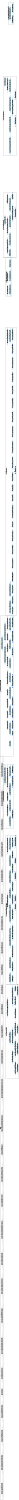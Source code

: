 /* ------------------------------------------------------------ */
/* created with bunch v3 */
/* Objective Function value = 1.7464788732394365*/
/* ------------------------------------------------------------ */

digraph G {
size= "10,10";
rotate = 90;
subgraph cluster_libraries {
label = "libraries";
color = black;
style = bold;

"helper_events2ClassicPCM_Finder_findAllEventGroups"[shape=diamond,color=lightgray,fontcolor=black,style=filled];
"helper_events2ClassicPCM_Finder_findAllAssemblyAllocations"[shape=diamond,color=lightgray,fontcolor=black,style=filled];
"helper_Commons_createAssemblyContext2"[shape=diamond,color=lightgray,fontcolor=black,style=filled];
"helper_events2ClassicPCM_Finder_findResourceContainer"[shape=diamond,color=lightgray,fontcolor=black,style=filled];
"helper_events2ClassicPCM_Finder_findAllocation2"[shape=diamond,color=lightgray,fontcolor=black,style=filled];
"helper_Commons_getProvidingComponent"[shape=diamond,color=lightgray,fontcolor=black,style=filled];
"helper_events2ClassicPCM_Finder_findAllSourceRoles2"[shape=diamond,color=lightgray,fontcolor=black,style=filled];
"mapping_Commons_createAssemblyContext3"[shape=diamond,color=lightgray,fontcolor=black,style=filled];
"helper_Commons_createAllocationContext"[shape=diamond,color=lightgray,fontcolor=black,style=filled];
"helper_Commons_deployAndConnect"[shape=diamond,color=lightgray,fontcolor=black,style=filled];
"helper_Commons_createAssemblyContext"[shape=diamond,color=lightgray,fontcolor=black,style=filled];
"helper_Commons_getUniqueElementNameSuffix"[shape=diamond,color=lightgray,fontcolor=black,style=filled];
"helper_events2ClassicPCM_Finder_findAllSourceRoles"[shape=diamond,color=lightgray,fontcolor=black,style=filled];
"helper_events2ClassicPCM_Finder_findAllAssemblyContextsWithSourceRoles"[shape=diamond,color=lightgray,fontcolor=black,style=filled];
"helper_events2ClassicPCM_Finder_findAssemblyEventConnectors"[shape=diamond,color=lightgray,fontcolor=black,style=filled];
"helper_Commons_createBasicComponent"[shape=diamond,color=lightgray,fontcolor=black,style=filled];
"helper_events2ClassicPCM_Finder_findResourceContainer2"[shape=diamond,color=lightgray,fontcolor=black,style=filled];
"helper_Commons_createOperationProvidedRole"[shape=diamond,color=lightgray,fontcolor=black,style=filled];
"helper_events2ClassicPCM_Finder_findEventChannelSourceConnectors"[shape=diamond,color=lightgray,fontcolor=black,style=filled];
"helper_events2ClassicPCM_Finder_findAllocation"[shape=diamond,color=lightgray,fontcolor=black,style=filled];
"helper_events2ClassicPCM_Finder_findOperationProvidedRole"[shape=diamond,color=lightgray,fontcolor=black,style=filled];
"helper_Commons_getListOfVariableCharacterisationTypes"[shape=diamond,color=lightgray,fontcolor=black,style=filled];
"helper_events2ClassicPCM_Finder_findAllEventChannelAllocations"[shape=diamond,color=lightgray,fontcolor=black,style=filled];
"helper_events2ClassicPCM_Finder_findSystem"[shape=diamond,color=lightgray,fontcolor=black,style=filled];
"helper_Commons_connect"[shape=diamond,color=lightgray,fontcolor=black,style=filled];
"mapping_Commons_createOperationRequiredRole2"[shape=diamond,color=lightgray,fontcolor=black,style=filled];
"helper_Commons_createOperationRequiredRole"[shape=diamond,color=lightgray,fontcolor=black,style=filled];
"helper_events2ClassicPCM_Finder_findMiddlewareContainer"[shape=diamond,color=lightgray,fontcolor=black,style=filled];
"helper_Commons_getOperationRequiredRole"[shape=diamond,color=lightgray,fontcolor=black,style=filled];
}
subgraph cluster0 {
label = "(SS-L2):class_repository_OperationRequiredRole";
color = black;
style = bold;

"class_repository_ProvidedRole"[label="class_repository_ProvidedRole",shape=ellipse,color=lightblue,fontcolor=black,style=filled];
"helper_SourcePort_create"[label="helper_SourcePort_create",shape=ellipse,color=lightblue,fontcolor=black,style=filled];
"helper_SourcePort_createComponent"[label="helper_SourcePort_createComponent",shape=ellipse,color=lightblue,fontcolor=black,style=filled];
"class_repository_SinkRole"[label="class_repository_SinkRole",shape=ellipse,color=lightblue,fontcolor=black,style=filled];
"helper_SinkCommunication_create"[label="helper_SinkCommunication_create",shape=ellipse,color=lightblue,fontcolor=black,style=filled];
"helper_SinkCommunication_createComponent"[label="helper_SinkCommunication_createComponent",shape=ellipse,color=lightblue,fontcolor=black,style=filled];
"class_repository_OperationProvidedRole"[label="class_repository_OperationProvidedRole",shape=ellipse,color=lightblue,fontcolor=black,style=filled];
"class_entity_InterfaceProvidingEntity"[label="class_entity_InterfaceProvidingEntity",shape=ellipse,color=lightblue,fontcolor=black,style=filled];
"mapping_Sink_createSinkOperationProvidedRole"[label="mapping_Sink_createSinkOperationProvidedRole",shape=ellipse,color=lightblue,fontcolor=black,style=filled];
"helper_SinkPort_create"[label="helper_SinkPort_create",shape=ellipse,color=lightblue,fontcolor=black,style=filled];
"helper_SinkPort_createComponent"[label="helper_SinkPort_createComponent",shape=ellipse,color=lightblue,fontcolor=black,style=filled];
"class_repository_BasicComponent"[label="class_repository_BasicComponent",shape=ellipse,color=lightblue,fontcolor=black,style=filled];
"class_system_System"[label="class_system_System",shape=ellipse,color=lightblue,fontcolor=black,style=filled];
"package_system"[label="package_system",shape=ellipse,color=lightblue,fontcolor=black,style=filled];
"helper_events2ClassicPCM_processSourceRoleDirectConnection"[label="helper_events2ClassicPCM_processSourceRoleDirectConnection",shape=ellipse,color=lightblue,fontcolor=black,style=filled];
"helper_SourceCommunication_create"[label="helper_SourceCommunication_create",shape=ellipse,color=lightblue,fontcolor=black,style=filled];
"class_composition_AssemblyContext"[label="class_composition_AssemblyContext",shape=ellipse,color=lightblue,fontcolor=black,style=filled];
"helper_Sink_adoptAndConnect2"[label="helper_Sink_adoptAndConnect2",shape=ellipse,color=lightblue,fontcolor=black,style=filled];
"helper_events2ClassicPCM_processSourceRoleChannelConnection"[label="helper_events2ClassicPCM_processSourceRoleChannelConnection",shape=ellipse,color=lightblue,fontcolor=black,style=filled];
"class_repository_OperationRequiredRole"[label="class_repository_OperationRequiredRole",shape=ellipse,color=lightblue,fontcolor=black,style=filled];
"helper_EventFilter_create"[label="helper_EventFilter_create",shape=ellipse,color=lightblue,fontcolor=black,style=filled];
"class_repository_SourceRole"[label="class_repository_SourceRole",shape=ellipse,color=lightblue,fontcolor=black,style=filled];
"helper_EventFilter_createComponent"[label="helper_EventFilter_createComponent",shape=ellipse,color=lightblue,fontcolor=black,style=filled];
"helper_events2ClassicPCM_processSourceRole"[label="helper_events2ClassicPCM_processSourceRole",shape=ellipse,color=lightblue,fontcolor=black,style=filled];
"class_composition_AssemblyEventConnector"[label="class_composition_AssemblyEventConnector",shape=ellipse,color=lightblue,fontcolor=black,style=filled];
"class_composition_EventChannelSourceConnector"[label="class_composition_EventChannelSourceConnector",shape=ellipse,color=lightblue,fontcolor=black,style=filled];
"helper_EventDistribution_createComponent"[label="helper_EventDistribution_createComponent",shape=ellipse,color=lightblue,fontcolor=black,style=filled];
"helper_EventDistribution_create"[label="helper_EventDistribution_create",shape=ellipse,color=lightblue,fontcolor=black,style=filled];
}
subgraph cluster1 {
label = "(SS-L2):helper_SEFFUtil_createSEFFWithBranchAction";
color = black;
style = bold;

"helper_SEFFUtil_createGuardedBranchTransitionWithOnlyStartToStop"[label="helper_SEFFUtil_createGuardedBranchTransitionWithOnlyStartToStop",shape=ellipse,color=lightblue,fontcolor=black,style=filled];
"class_seff_GuardedBranchTransition"[label="class_seff_GuardedBranchTransition",shape=ellipse,color=lightblue,fontcolor=black,style=filled];
"class_composition_EventChannelSinkConnector"[label="class_composition_EventChannelSinkConnector",shape=ellipse,color=lightblue,fontcolor=black,style=filled];
"helper_events2ClassicPCM_removeEventModelElements"[label="helper_events2ClassicPCM_removeEventModelElements",shape=ellipse,color=lightblue,fontcolor=black,style=filled];
"class_seff_BranchAction"[label="class_seff_BranchAction",shape=ellipse,color=lightblue,fontcolor=black,style=filled];
"helper_SEFFUtil_createEmptyBranchAction"[label="helper_SEFFUtil_createEmptyBranchAction",shape=ellipse,color=lightblue,fontcolor=black,style=filled];
"helper_SEFFUtil_createGuardedBranchTransitionWithExternalCall"[label="helper_SEFFUtil_createGuardedBranchTransitionWithExternalCall",shape=ellipse,color=lightblue,fontcolor=black,style=filled];
"class_seff_ResourceDemandingBehaviour"[label="class_seff_ResourceDemandingBehaviour",shape=ellipse,color=lightblue,fontcolor=black,style=filled];
"helper_SEFFUtil_createStartAction"[label="helper_SEFFUtil_createStartAction",shape=ellipse,color=lightblue,fontcolor=black,style=filled];
"class_seff_StartAction"[label="class_seff_StartAction",shape=ellipse,color=lightblue,fontcolor=black,style=filled];
"class_seff_StopAction"[label="class_seff_StopAction",shape=ellipse,color=lightblue,fontcolor=black,style=filled];
"helper_SEFFUtil_createStopAction"[label="helper_SEFFUtil_createStopAction",shape=ellipse,color=lightblue,fontcolor=black,style=filled];
"helper_SEFFUtil_createForkAction"[label="helper_SEFFUtil_createForkAction",shape=ellipse,color=lightblue,fontcolor=black,style=filled];
"class_seff_ForkAction"[label="class_seff_ForkAction",shape=ellipse,color=lightblue,fontcolor=black,style=filled];
"helper_SEFFUtil_createForkBehaviour"[label="helper_SEFFUtil_createForkBehaviour",shape=ellipse,color=lightblue,fontcolor=black,style=filled];
"class_seff_ForkedBehaviour"[label="class_seff_ForkedBehaviour",shape=ellipse,color=lightblue,fontcolor=black,style=filled];
"class_seff_AbstractBranchTransition"[label="class_seff_AbstractBranchTransition",shape=ellipse,color=lightblue,fontcolor=black,style=filled];
"helper_SEFFUtil_createSEFFWithBranchAction"[label="helper_SEFFUtil_createSEFFWithBranchAction",shape=ellipse,color=lightblue,fontcolor=black,style=filled];
"class_seff_AbstractInternalControlFlowAction"[label="class_seff_AbstractInternalControlFlowAction",shape=ellipse,color=lightblue,fontcolor=black,style=filled];
"helper_SEFFUtil_createForwardingExternalCallAction"[label="helper_SEFFUtil_createForwardingExternalCallAction",shape=ellipse,color=lightblue,fontcolor=black,style=filled];
"helper_SEFFUtil_createForwardingSEFF"[label="helper_SEFFUtil_createForwardingSEFF",shape=ellipse,color=lightblue,fontcolor=black,style=filled];
"class_seff_AbstractAction"[label="class_seff_AbstractAction",shape=ellipse,color=lightblue,fontcolor=black,style=filled];
"class_seff_ResourceDemandingSEFF"[label="class_seff_ResourceDemandingSEFF",shape=ellipse,color=lightblue,fontcolor=black,style=filled];
"helper_SEFFUtil_createBasicSEFFWithForkAction"[label="helper_SEFFUtil_createBasicSEFFWithForkAction",shape=ellipse,color=lightblue,fontcolor=black,style=filled];
"helper_SEFFRegistry_registerSEFF"[label="helper_SEFFRegistry_registerSEFF",shape=ellipse,color=lightblue,fontcolor=black,style=filled];
}
subgraph cluster2 {
label = "(SS-L2):package_repository";
color = black;
style = bold;

"class_repository_CompleteComponentType"[label="class_repository_CompleteComponentType",shape=ellipse,color=lightblue,fontcolor=black,style=filled];
"class_repository_CollectionDataType"[label="class_repository_CollectionDataType",shape=ellipse,color=lightblue,fontcolor=black,style=filled];
"class_repository_InnerDeclaration"[label="class_repository_InnerDeclaration",shape=ellipse,color=lightblue,fontcolor=black,style=filled];
"class_repository_CompositeDataType"[label="class_repository_CompositeDataType",shape=ellipse,color=lightblue,fontcolor=black,style=filled];
"class_repository_InfrastructureInterface"[label="class_repository_InfrastructureInterface",shape=ellipse,color=lightblue,fontcolor=black,style=filled];
"class_repository_ProvidesComponentType"[label="class_repository_ProvidesComponentType",shape=ellipse,color=lightblue,fontcolor=black,style=filled];
"class_repository_InfrastructureRequiredRole"[label="class_repository_InfrastructureRequiredRole",shape=ellipse,color=lightblue,fontcolor=black,style=filled];
"class_repository_InfrastructureProvidedRole"[label="class_repository_InfrastructureProvidedRole",shape=ellipse,color=lightblue,fontcolor=black,style=filled];
"class_repository_PassiveResource"[label="class_repository_PassiveResource",shape=ellipse,color=lightblue,fontcolor=black,style=filled];
"class_repository_DataType"[label="class_repository_DataType",shape=ellipse,color=lightblue,fontcolor=black,style=filled];
"class_repository_RequiredCharacterisation"[label="class_repository_RequiredCharacterisation",shape=ellipse,color=lightblue,fontcolor=black,style=filled];
"class_repository_Interface"[label="class_repository_Interface",shape=ellipse,color=lightblue,fontcolor=black,style=filled];
"class_repository_ImplementationComponentType"[label="class_repository_ImplementationComponentType",shape=ellipse,color=lightblue,fontcolor=black,style=filled];
"package_repository"[label="package_repository",shape=ellipse,color=lightblue,fontcolor=black,style=filled];
"class_repository_Role"[label="class_repository_Role",shape=ellipse,color=lightblue,fontcolor=black,style=filled];
"class_repository_InfrastructureSignature"[label="class_repository_InfrastructureSignature",shape=ellipse,color=lightblue,fontcolor=black,style=filled];
"class_repository_PrimitiveDataType"[label="class_repository_PrimitiveDataType",shape=ellipse,color=lightblue,fontcolor=black,style=filled];
"class_repository_CompositeComponent"[label="class_repository_CompositeComponent",shape=ellipse,color=lightblue,fontcolor=black,style=filled];
"helper_SourceCommunication_createComponent"[label="helper_SourceCommunication_createComponent",shape=ellipse,color=lightblue,fontcolor=black,style=filled];
"class_repository_RequiredRole"[label="class_repository_RequiredRole",shape=ellipse,color=lightblue,fontcolor=black,style=filled];
"class_repository_Repository"[label="class_repository_Repository",shape=ellipse,color=lightblue,fontcolor=black,style=filled];
"class_repository_Signature"[label="class_repository_Signature",shape=ellipse,color=lightblue,fontcolor=black,style=filled];
"helper_EventDistribution_addSinkRequiredRole"[label="helper_EventDistribution_addSinkRequiredRole",shape=ellipse,color=lightblue,fontcolor=black,style=filled];
"class_seff_ServiceEffectSpecification"[label="class_seff_ServiceEffectSpecification",shape=ellipse,color=lightblue,fontcolor=black,style=filled];
"helper_InterfaceUtil_createOperationInterface"[label="helper_InterfaceUtil_createOperationInterface",shape=ellipse,color=lightblue,fontcolor=black,style=filled];
"class_repository_OperationInterface"[label="class_repository_OperationInterface",shape=ellipse,color=lightblue,fontcolor=black,style=filled];
"helper_events2ClassicPCM_createOperationInterfaces"[label="helper_events2ClassicPCM_createOperationInterfaces",shape=ellipse,color=lightblue,fontcolor=black,style=filled];
}
subgraph cluster3 {
label = "(SS-L2):entry_events2ClassicPCM_main";
color = black;
style = bold;

"package_allocation"[label="package_allocation",shape=ellipse,color=lightblue,fontcolor=black,style=filled];
"class_allocation_AllocationContext"[label="class_allocation_AllocationContext",shape=ellipse,color=lightblue,fontcolor=black,style=filled];
"class_allocation_Allocation"[label="class_allocation_Allocation",shape=ellipse,color=lightblue,fontcolor=black,style=filled];
"helper_events2ClassicPCM_setupCentralMiddleware"[label="helper_events2ClassicPCM_setupCentralMiddleware",shape=ellipse,color=lightblue,fontcolor=black,style=filled];
"class_resourceenvironment_ResourceContainer"[label="class_resourceenvironment_ResourceContainer",shape=ellipse,color=lightblue,fontcolor=black,style=filled];
"entry_events2ClassicPCM_main"[label="entry_events2ClassicPCM_main",shape=ellipse,color=lightblue,fontcolor=black,style=filled];
"helper_EventChannelMiddlewareRegistry_register"[label="helper_EventChannelMiddlewareRegistry_register",shape=ellipse,color=lightblue,fontcolor=black,style=filled];
"helper_events2ClassicPCM_setupEventChannelMiddleware"[label="helper_events2ClassicPCM_setupEventChannelMiddleware",shape=ellipse,color=lightblue,fontcolor=black,style=filled];
"class_composition_EventChannel"[label="class_composition_EventChannel",shape=ellipse,color=lightblue,fontcolor=black,style=filled];
"helper_EventChannelMiddlewareRegistry_getIdentifier"[label="helper_EventChannelMiddlewareRegistry_getIdentifier",shape=ellipse,color=lightblue,fontcolor=black,style=filled];
"helper_EventChannelMiddlewareRegistry_find"[label="helper_EventChannelMiddlewareRegistry_find",shape=ellipse,color=lightblue,fontcolor=black,style=filled];
}
subgraph cluster4 {
label = "(SS-L2):class_repository_Parameter";
color = black;
style = bold;

"helper_VariableUtil_createVariableReference"[label="helper_VariableUtil_createVariableReference",shape=ellipse,color=lightblue,fontcolor=black,style=filled];
"class_stoex_VariableReference"[label="class_stoex_VariableReference",shape=ellipse,color=lightblue,fontcolor=black,style=filled];
"helper_events2ClassicPCM_Transformation_createVariableUsage"[label="helper_events2ClassicPCM_Transformation_createVariableUsage",shape=ellipse,color=lightblue,fontcolor=black,style=filled];
"class_stoex_AbstractNamedReference"[label="class_stoex_AbstractNamedReference",shape=ellipse,color=lightblue,fontcolor=black,style=filled];
"class_seff_CallAction"[label="class_seff_CallAction",shape=ellipse,color=lightblue,fontcolor=black,style=filled];
"helper_VariableUtil_createDefaultVariableCharacterisation"[label="helper_VariableUtil_createDefaultVariableCharacterisation",shape=ellipse,color=lightblue,fontcolor=black,style=filled];
"class_parameter_VariableCharacterisation"[label="class_parameter_VariableCharacterisation",shape=ellipse,color=lightblue,fontcolor=black,style=filled];
"helper_VariableUtil_completeVariableCharacterizations"[label="helper_VariableUtil_completeVariableCharacterizations",shape=ellipse,color=lightblue,fontcolor=black,style=filled];
"class_core_PCMRandomVariable"[label="class_core_PCMRandomVariable",shape=ellipse,color=lightblue,fontcolor=black,style=filled];
"helper_VariableUtil_createVariableCharacterisation"[label="helper_VariableUtil_createVariableCharacterisation",shape=ellipse,color=lightblue,fontcolor=black,style=filled];
"class_parameter_VariableUsage"[label="class_parameter_VariableUsage",shape=ellipse,color=lightblue,fontcolor=black,style=filled];
"helper_VariableUtil_createVariableUsage2"[label="helper_VariableUtil_createVariableUsage2",shape=ellipse,color=lightblue,fontcolor=black,style=filled];
"helper_VariableUtil_createVariableUsage"[label="helper_VariableUtil_createVariableUsage",shape=ellipse,color=lightblue,fontcolor=black,style=filled];
"class_repository_Parameter"[label="class_repository_Parameter",shape=ellipse,color=lightblue,fontcolor=black,style=filled];
"helper_VariableUtil_buildCompleteForwardingVariableUsageSet"[label="helper_VariableUtil_buildCompleteForwardingVariableUsageSet",shape=ellipse,color=lightblue,fontcolor=black,style=filled];
}
subgraph cluster5 {
label = "(SS-L2):class_repository_EventGroup";
color = black;
style = bold;

"helper_Sink_adoptAndConnect"[label="helper_Sink_adoptAndConnect",shape=ellipse,color=lightblue,fontcolor=black,style=filled];
"helper_OperationSignatureRegistry_findOperationInterface2"[label="helper_OperationSignatureRegistry_findOperationInterface2",shape=ellipse,color=lightblue,fontcolor=black,style=filled];
"helper_OperationSignatureRegistry_findSignature"[label="helper_OperationSignatureRegistry_findSignature",shape=ellipse,color=lightblue,fontcolor=black,style=filled];
"class_repository_EventGroup"[label="class_repository_EventGroup",shape=ellipse,color=lightblue,fontcolor=black,style=filled];
"helper_SEFFUtil_switchToOperationSignature"[label="helper_SEFFUtil_switchToOperationSignature",shape=ellipse,color=lightblue,fontcolor=black,style=filled];
"helper_OperationSignatureRegistry_findOperationInterface"[label="helper_OperationSignatureRegistry_findOperationInterface",shape=ellipse,color=lightblue,fontcolor=black,style=filled];
"helper_OperationSignatureRegistry_getCombinedIdentifier"[label="helper_OperationSignatureRegistry_getCombinedIdentifier",shape=ellipse,color=lightblue,fontcolor=black,style=filled];
"class_repository_EventType"[label="class_repository_EventType",shape=ellipse,color=lightblue,fontcolor=black,style=filled];
"helper_OperationSignatureRegistry_registerSignature"[label="helper_OperationSignatureRegistry_registerSignature",shape=ellipse,color=lightblue,fontcolor=black,style=filled];
}
subgraph cluster6 {
label = "(SS-L2):class_repository_OperationSignature";
color = black;
style = bold;

"class_repository_OperationSignature"[label="class_repository_OperationSignature",shape=ellipse,color=lightblue,fontcolor=black,style=filled];
"helper_SEFFRegistry_findSEFF"[label="helper_SEFFRegistry_findSEFF",shape=ellipse,color=lightblue,fontcolor=black,style=filled];
"helper_SEFFRegistry_getCombinedIdentifier"[label="helper_SEFFRegistry_getCombinedIdentifier",shape=ellipse,color=lightblue,fontcolor=black,style=filled];
"helper_Source_transformEmitEventActions"[label="helper_Source_transformEmitEventActions",shape=ellipse,color=lightblue,fontcolor=black,style=filled];
"helper_Source_createExternalCallAction"[label="helper_Source_createExternalCallAction",shape=ellipse,color=lightblue,fontcolor=black,style=filled];
"class_seff_EmitEventAction"[label="class_seff_EmitEventAction",shape=ellipse,color=lightblue,fontcolor=black,style=filled];
"helper_SEFFUtil_addExternalCallActionToSeff"[label="helper_SEFFUtil_addExternalCallActionToSeff",shape=ellipse,color=lightblue,fontcolor=black,style=filled];
"class_seff_ExternalCallAction"[label="class_seff_ExternalCallAction",shape=ellipse,color=lightblue,fontcolor=black,style=filled];
"class_repository_RepositoryComponent"[label="class_repository_RepositoryComponent",shape=ellipse,color=lightblue,fontcolor=black,style=filled];
"helper_events2ClassicPCM_Transformation_weaveInMiddleware"[label="helper_events2ClassicPCM_Transformation_weaveInMiddleware",shape=ellipse,color=lightblue,fontcolor=black,style=filled];
"helper_events2ClassicPCM_Transformation_connectComponentToMiddleware"[label="helper_events2ClassicPCM_Transformation_connectComponentToMiddleware",shape=ellipse,color=lightblue,fontcolor=black,style=filled];
}
subgraph cluster7 {
label = "(SS-L2):class_composition_AssemblyConnector";
color = black;
style = bold;

"helper_Sink_connectComponent"[label="helper_Sink_connectComponent",shape=ellipse,color=lightblue,fontcolor=black,style=filled];
"class_composition_Connector"[label="class_composition_Connector",shape=ellipse,color=lightblue,fontcolor=black,style=filled];
"class_composition_ComposedStructure"[label="class_composition_ComposedStructure",shape=ellipse,color=lightblue,fontcolor=black,style=filled];
"class_composition_AssemblyConnector"[label="class_composition_AssemblyConnector",shape=ellipse,color=lightblue,fontcolor=black,style=filled];
"helper_Sink_connectComponent2"[label="helper_Sink_connectComponent2",shape=ellipse,color=lightblue,fontcolor=black,style=filled];
}
subgraph cluster8 {
label = "(SS-L2):helper_InterfaceUtil_createOperationSignature";
color = black;
style = bold;

"class_reliability_FailureType"[label="class_reliability_FailureType",shape=ellipse,color=lightblue,fontcolor=black,style=filled];
"class_repository_ExceptionType"[label="class_repository_ExceptionType",shape=ellipse,color=lightblue,fontcolor=black,style=filled];
"helper_InterfaceUtil_createOperationSignature"[label="helper_InterfaceUtil_createOperationSignature",shape=ellipse,color=lightblue,fontcolor=black,style=filled];
}
"helper_SinkCommunication_createComponent" -> "class_repository_ProvidedRole" [color=blue,font=6];
"helper_SinkCommunication_createComponent" -> "class_seff_ResourceDemandingSEFF" [color=blue,font=6];
"helper_SinkCommunication_createComponent" -> "class_repository_OperationSignature" [color=blue,font=6];
"helper_SinkCommunication_createComponent" -> "class_seff_ServiceEffectSpecification" [color=blue,font=6];
"helper_SinkCommunication_createComponent" -> "class_repository_BasicComponent" [color=blue,font=6];
"helper_SinkCommunication_createComponent" -> "class_repository_SourceRole" [color=blue,font=6];
"helper_SinkCommunication_createComponent" -> "class_repository_OperationProvidedRole" [color=blue,font=6];
"helper_SinkCommunication_createComponent" -> "class_repository_OperationInterface" [color=blue,font=6];
"helper_SinkCommunication_createComponent" -> "class_repository_Repository" [color=blue,font=6];
"helper_SinkCommunication_createComponent" -> "class_repository_EventGroup" [color=blue,font=6];
"helper_SinkCommunication_createComponent" -> "class_repository_SinkRole" [color=blue,font=6];
"helper_SinkCommunication_createComponent" -> "class_repository_OperationRequiredRole" [color=blue,font=6];
"helper_SinkCommunication_createComponent" -> "class_repository_RequiredRole" [color=blue,font=6];
"helper_SinkCommunication_createComponent" -> "helper_SEFFUtil_createForwardingSEFF" [color=blue,font=6];
"helper_events2ClassicPCM_removeEventModelElements" -> "class_repository_SinkRole" [color=blue,font=6];
"helper_events2ClassicPCM_removeEventModelElements" -> "class_seff_EmitEventAction" [color=blue,font=6];
"helper_events2ClassicPCM_removeEventModelElements" -> "class_composition_EventChannel" [color=blue,font=6];
"helper_events2ClassicPCM_removeEventModelElements" -> "class_repository_SourceRole" [color=blue,font=6];
"helper_events2ClassicPCM_removeEventModelElements" -> "package_allocation" [color=blue,font=6];
"helper_events2ClassicPCM_removeEventModelElements" -> "class_repository_EventType" [color=blue,font=6];
"helper_events2ClassicPCM_removeEventModelElements" -> "package_system" [color=blue,font=6];
"helper_events2ClassicPCM_removeEventModelElements" -> "package_repository" [color=blue,font=6];
"helper_events2ClassicPCM_removeEventModelElements" -> "class_allocation_AllocationContext" [color=blue,font=6];
"helper_events2ClassicPCM_removeEventModelElements" -> "class_composition_EventChannelSinkConnector" [color=blue,font=6];
"helper_events2ClassicPCM_removeEventModelElements" -> "class_composition_AssemblyEventConnector" [color=blue,font=6];
"helper_events2ClassicPCM_removeEventModelElements" -> "class_composition_EventChannelSourceConnector" [color=blue,font=6];
"helper_events2ClassicPCM_removeEventModelElements" -> "class_repository_EventGroup" [color=blue,font=6];
"helper_SinkCommunication_create" -> "class_repository_SinkRole" [color=blue,font=6];
"helper_SinkCommunication_create" -> "class_repository_OperationProvidedRole" [color=blue,font=6];
"helper_SinkCommunication_create" -> "class_repository_SourceRole" [color=blue,font=6];
"helper_SinkCommunication_create" -> "class_resourceenvironment_ResourceContainer" [color=blue,font=6];
"helper_SinkCommunication_create" -> "class_repository_BasicComponent" [color=blue,font=6];
"helper_SinkCommunication_create" -> "class_repository_OperationRequiredRole" [color=blue,font=6];
"helper_SinkCommunication_create" -> "class_system_System" [color=blue,font=6];
"helper_SinkCommunication_create" -> "class_composition_AssemblyConnector" [color=blue,font=6];
"helper_SinkCommunication_create" -> "class_repository_ProvidedRole" [color=blue,font=6];
"helper_SinkCommunication_create" -> "class_composition_AssemblyContext" [color=blue,font=6];
"helper_SinkCommunication_create" -> "helper_SinkCommunication_createComponent" [color=blue,font=6];
"helper_SinkCommunication_create" -> "class_allocation_Allocation" [color=blue,font=6];
"class_repository_SinkRole" -> "package_repository" [color=blue,font=6];
"class_repository_CompositeComponent" -> "package_repository" [color=blue,font=6];
"helper_SinkPort_createComponent" -> "class_repository_ProvidedRole" [color=blue,font=6];
"helper_SinkPort_createComponent" -> "class_seff_ResourceDemandingSEFF" [color=blue,font=6];
"helper_SinkPort_createComponent" -> "class_repository_OperationSignature" [color=blue,font=6];
"helper_SinkPort_createComponent" -> "class_seff_ServiceEffectSpecification" [color=blue,font=6];
"helper_SinkPort_createComponent" -> "class_repository_BasicComponent" [color=blue,font=6];
"helper_SinkPort_createComponent" -> "class_repository_SourceRole" [color=blue,font=6];
"helper_SinkPort_createComponent" -> "class_repository_OperationProvidedRole" [color=blue,font=6];
"helper_SinkPort_createComponent" -> "class_repository_OperationInterface" [color=blue,font=6];
"helper_SinkPort_createComponent" -> "class_repository_Repository" [color=blue,font=6];
"helper_SinkPort_createComponent" -> "class_repository_EventGroup" [color=blue,font=6];
"helper_SinkPort_createComponent" -> "class_repository_SinkRole" [color=blue,font=6];
"helper_SinkPort_createComponent" -> "class_repository_OperationRequiredRole" [color=blue,font=6];
"helper_SinkPort_createComponent" -> "class_repository_RequiredRole" [color=blue,font=6];
"helper_SinkPort_createComponent" -> "helper_SEFFUtil_createForwardingSEFF" [color=blue,font=6];
"class_repository_InfrastructureSignature" -> "package_repository" [color=blue,font=6];
"helper_EventChannelMiddlewareRegistry_find" -> "helper_EventChannelMiddlewareRegistry_getIdentifier" [color=blue,font=6];
"helper_EventChannelMiddlewareRegistry_find" -> "class_composition_EventChannel" [color=blue,font=6];
"helper_EventChannelMiddlewareRegistry_find" -> "class_composition_AssemblyContext" [color=blue,font=6];
"class_repository_RequiredRole" -> "package_repository" [color=blue,font=6];
"helper_events2ClassicPCM_processSourceRoleDirectConnection" -> "class_seff_EmitEventAction" [color=blue,font=6];
"helper_events2ClassicPCM_processSourceRoleDirectConnection" -> "class_allocation_Allocation" [color=blue,font=6];
"helper_events2ClassicPCM_processSourceRoleDirectConnection" -> "helper_OperationSignatureRegistry_findOperationInterface" [color=blue,font=6];
"helper_events2ClassicPCM_processSourceRoleDirectConnection" -> "class_system_System" [color=blue,font=6];
"helper_events2ClassicPCM_processSourceRoleDirectConnection" -> "class_core_PCMRandomVariable" [color=blue,font=6];
"helper_events2ClassicPCM_processSourceRoleDirectConnection" -> "class_composition_AssemblyEventConnector" [color=blue,font=6];
"helper_events2ClassicPCM_processSourceRoleDirectConnection" -> "class_repository_RepositoryComponent" [color=blue,font=6];
"helper_events2ClassicPCM_processSourceRoleDirectConnection" -> "helper_SourcePort_create" [color=blue,font=6];
"helper_events2ClassicPCM_processSourceRoleDirectConnection" -> "class_repository_SourceRole" [color=blue,font=6];
"helper_events2ClassicPCM_processSourceRoleDirectConnection" -> "helper_EventDistribution_create" [color=blue,font=6];
"helper_events2ClassicPCM_processSourceRoleDirectConnection" -> "class_repository_OperationInterface" [color=blue,font=6];
"helper_events2ClassicPCM_processSourceRoleDirectConnection" -> "helper_events2ClassicPCM_Transformation_weaveInMiddleware" [color=blue,font=6];
"helper_events2ClassicPCM_processSourceRoleDirectConnection" -> "class_resourceenvironment_ResourceContainer" [color=blue,font=6];
"helper_events2ClassicPCM_processSourceRoleDirectConnection" -> "package_allocation" [color=blue,font=6];
"helper_events2ClassicPCM_processSourceRoleDirectConnection" -> "helper_SinkPort_create" [color=blue,font=6];
"helper_events2ClassicPCM_processSourceRoleDirectConnection" -> "helper_EventFilter_create" [color=blue,font=6];
"helper_events2ClassicPCM_processSourceRoleDirectConnection" -> "class_composition_AssemblyContext" [color=blue,font=6];
"helper_events2ClassicPCM_processSourceRoleDirectConnection" -> "helper_SinkCommunication_create" [color=blue,font=6];
"helper_events2ClassicPCM_processSourceRoleDirectConnection" -> "class_repository_SinkRole" [color=blue,font=6];
"helper_events2ClassicPCM_processSourceRoleDirectConnection" -> "helper_Sink_adoptAndConnect" [color=blue,font=6];
"helper_events2ClassicPCM_processSourceRoleDirectConnection" -> "package_repository" [color=blue,font=6];
"helper_events2ClassicPCM_processSourceRoleDirectConnection" -> "helper_SourceCommunication_create" [color=blue,font=6];
"helper_events2ClassicPCM_processSourceRoleDirectConnection" -> "helper_EventDistribution_addSinkRequiredRole" [color=blue,font=6];
"helper_events2ClassicPCM_processSourceRoleDirectConnection" -> "class_repository_OperationRequiredRole" [color=blue,font=6];
"helper_events2ClassicPCM_processSourceRoleDirectConnection" -> "helper_Source_transformEmitEventActions" [color=blue,font=6];
"class_repository_Role" -> "package_repository" [color=blue,font=6];
"helper_SEFFRegistry_registerSEFF" -> "class_seff_ResourceDemandingSEFF" [color=blue,font=6];
"helper_SEFFRegistry_registerSEFF" -> "class_repository_OperationSignature" [color=blue,font=6];
"helper_SEFFRegistry_registerSEFF" -> "class_repository_BasicComponent" [color=blue,font=6];
"helper_SEFFRegistry_registerSEFF" -> "helper_SEFFRegistry_getCombinedIdentifier" [color=blue,font=6];
"class_repository_Interface" -> "package_repository" [color=blue,font=6];
"class_repository_EventType" -> "package_repository" [color=blue,font=6];
"class_repository_DataType" -> "package_repository" [color=blue,font=6];
"helper_SEFFUtil_createStopAction" -> "class_seff_AbstractAction" [color=blue,font=6];
"helper_SEFFUtil_createStopAction" -> "class_seff_StopAction" [color=blue,font=6];
"helper_VariableUtil_createVariableUsage2" -> "class_stoex_AbstractNamedReference" [color=blue,font=6];
"helper_VariableUtil_createVariableUsage2" -> "class_parameter_VariableCharacterisation" [color=blue,font=6];
"helper_VariableUtil_createVariableUsage2" -> "class_stoex_VariableReference" [color=blue,font=6];
"helper_VariableUtil_createVariableUsage2" -> "class_parameter_VariableUsage" [color=blue,font=6];
"helper_VariableUtil_createVariableUsage2" -> "helper_VariableUtil_createVariableCharacterisation" [color=blue,font=6];
"helper_VariableUtil_createVariableUsage2" -> "helper_VariableUtil_createVariableReference" [color=blue,font=6];
"helper_VariableUtil_createVariableUsage2" -> "class_repository_Parameter" [color=blue,font=6];
"class_repository_RepositoryComponent" -> "package_repository" [color=blue,font=6];
"helper_Sink_connectComponent" -> "class_repository_OperationProvidedRole" [color=blue,font=6];
"helper_Sink_connectComponent" -> "class_repository_OperationRequiredRole" [color=blue,font=6];
"helper_Sink_connectComponent" -> "class_composition_ComposedStructure" [color=blue,font=6];
"helper_Sink_connectComponent" -> "class_system_System" [color=blue,font=6];
"helper_Sink_connectComponent" -> "class_composition_AssemblyConnector" [color=blue,font=6];
"helper_Sink_connectComponent" -> "class_repository_RepositoryComponent" [color=blue,font=6];
"helper_Sink_connectComponent" -> "class_composition_AssemblyContext" [color=blue,font=6];
"helper_Sink_connectComponent" -> "class_composition_Connector" [color=blue,font=6];
"helper_Sink_connectComponent" -> "class_composition_AssemblyEventConnector" [color=blue,font=6];
"entry_events2ClassicPCM_main" -> "class_composition_EventChannel" [color=blue,font=6];
"entry_events2ClassicPCM_main" -> "class_repository_SourceRole" [color=blue,font=6];
"entry_events2ClassicPCM_main" -> "package_allocation" [color=blue,font=6];
"entry_events2ClassicPCM_main" -> "class_resourceenvironment_ResourceContainer" [color=blue,font=6];
"entry_events2ClassicPCM_main" -> "helper_events2ClassicPCM_removeEventModelElements" [color=blue,font=6];
"entry_events2ClassicPCM_main" -> "package_repository" [color=blue,font=6];
"entry_events2ClassicPCM_main" -> "class_composition_AssemblyContext" [color=blue,font=6];
"entry_events2ClassicPCM_main" -> "class_allocation_AllocationContext" [color=blue,font=6];
"entry_events2ClassicPCM_main" -> "helper_events2ClassicPCM_processSourceRole" [color=blue,font=6];
"entry_events2ClassicPCM_main" -> "helper_events2ClassicPCM_setupCentralMiddleware" [color=blue,font=6];
"entry_events2ClassicPCM_main" -> "helper_events2ClassicPCM_createOperationInterfaces" [color=blue,font=6];
"entry_events2ClassicPCM_main" -> "helper_events2ClassicPCM_setupEventChannelMiddleware" [color=blue,font=6];
"class_repository_Repository" -> "package_repository" [color=blue,font=6];
"helper_EventDistribution_addSinkRequiredRole" -> "class_seff_ForkedBehaviour" [color=blue,font=6];
"helper_EventDistribution_addSinkRequiredRole" -> "helper_SEFFUtil_createForkBehaviour" [color=blue,font=6];
"helper_EventDistribution_addSinkRequiredRole" -> "class_repository_BasicComponent" [color=blue,font=6];
"helper_EventDistribution_addSinkRequiredRole" -> "class_repository_OperationRequiredRole" [color=blue,font=6];
"helper_EventDistribution_addSinkRequiredRole" -> "class_repository_RepositoryComponent" [color=blue,font=6];
"helper_EventDistribution_addSinkRequiredRole" -> "class_repository_Signature" [color=blue,font=6];
"helper_EventDistribution_addSinkRequiredRole" -> "class_seff_ForkAction" [color=blue,font=6];
"helper_EventDistribution_addSinkRequiredRole" -> "class_composition_AssemblyContext" [color=blue,font=6];
"helper_EventDistribution_addSinkRequiredRole" -> "class_repository_OperationSignature" [color=blue,font=6];
"helper_EventDistribution_addSinkRequiredRole" -> "class_repository_OperationInterface" [color=blue,font=6];
"helper_EventDistribution_addSinkRequiredRole" -> "class_seff_AbstractAction" [color=blue,font=6];
"helper_EventDistribution_addSinkRequiredRole" -> "class_seff_ResourceDemandingSEFF" [color=blue,font=6];
"helper_EventDistribution_addSinkRequiredRole" -> "class_seff_ServiceEffectSpecification" [color=blue,font=6];
"class_repository_SourceRole" -> "package_repository" [color=blue,font=6];
"helper_VariableUtil_createVariableCharacterisation" -> "class_parameter_VariableCharacterisation" [color=blue,font=6];
"helper_VariableUtil_createVariableCharacterisation" -> "class_core_PCMRandomVariable" [color=blue,font=6];
"helper_VariableUtil_createVariableCharacterisation" -> "class_repository_Parameter" [color=blue,font=6];
"helper_SEFFUtil_createForkAction" -> "class_seff_AbstractAction" [color=blue,font=6];
"helper_SEFFUtil_createForkAction" -> "class_seff_ForkAction" [color=blue,font=6];
"class_repository_InfrastructureRequiredRole" -> "package_repository" [color=blue,font=6];
"helper_SourceCommunication_createComponent" -> "class_repository_OperationProvidedRole" [color=blue,font=6];
"helper_SourceCommunication_createComponent" -> "class_repository_SourceRole" [color=blue,font=6];
"helper_SourceCommunication_createComponent" -> "class_repository_BasicComponent" [color=blue,font=6];
"helper_SourceCommunication_createComponent" -> "class_repository_OperationRequiredRole" [color=blue,font=6];
"helper_SourceCommunication_createComponent" -> "class_repository_ProvidedRole" [color=blue,font=6];
"helper_SourceCommunication_createComponent" -> "class_repository_Repository" [color=blue,font=6];
"helper_SourceCommunication_createComponent" -> "class_repository_RequiredRole" [color=blue,font=6];
"helper_SourceCommunication_createComponent" -> "class_repository_OperationSignature" [color=blue,font=6];
"helper_SourceCommunication_createComponent" -> "helper_SEFFUtil_createForwardingSEFF" [color=blue,font=6];
"helper_SourceCommunication_createComponent" -> "class_repository_OperationInterface" [color=blue,font=6];
"helper_SourceCommunication_createComponent" -> "class_seff_ResourceDemandingSEFF" [color=blue,font=6];
"helper_SourceCommunication_createComponent" -> "class_seff_ServiceEffectSpecification" [color=blue,font=6];
"helper_SourceCommunication_createComponent" -> "class_repository_EventGroup" [color=blue,font=6];
"class_repository_ProvidesComponentType" -> "package_repository" [color=blue,font=6];
"class_repository_InfrastructureInterface" -> "package_repository" [color=blue,font=6];
"helper_VariableUtil_buildCompleteForwardingVariableUsageSet" -> "helper_VariableUtil_createVariableUsage" [color=blue,font=6];
"helper_VariableUtil_buildCompleteForwardingVariableUsageSet" -> "class_parameter_VariableUsage" [color=blue,font=6];
"helper_VariableUtil_buildCompleteForwardingVariableUsageSet" -> "class_repository_OperationSignature" [color=blue,font=6];
"helper_VariableUtil_buildCompleteForwardingVariableUsageSet" -> "class_repository_Parameter" [color=blue,font=6];
"class_repository_InnerDeclaration" -> "package_repository" [color=blue,font=6];
"helper_events2ClassicPCM_createOperationInterfaces" -> "class_repository_EventGroup" [color=blue,font=6];
"helper_events2ClassicPCM_createOperationInterfaces" -> "package_allocation" [color=blue,font=6];
"helper_events2ClassicPCM_createOperationInterfaces" -> "class_repository_OperationInterface" [color=blue,font=6];
"helper_events2ClassicPCM_createOperationInterfaces" -> "helper_InterfaceUtil_createOperationInterface" [color=blue,font=6];
"helper_Source_transformEmitEventActions" -> "helper_Source_createExternalCallAction" [color=blue,font=6];
"helper_Source_transformEmitEventActions" -> "class_seff_EmitEventAction" [color=blue,font=6];
"helper_Source_transformEmitEventActions" -> "class_repository_SourceRole" [color=blue,font=6];
"helper_Source_transformEmitEventActions" -> "class_seff_ExternalCallAction" [color=blue,font=6];
"helper_Source_transformEmitEventActions" -> "class_repository_OperationRequiredRole" [color=blue,font=6];
"helper_Source_transformEmitEventActions" -> "class_seff_AbstractAction" [color=blue,font=6];
"helper_events2ClassicPCM_Transformation_weaveInMiddleware" -> "class_repository_OperationProvidedRole" [color=blue,font=6];
"helper_events2ClassicPCM_Transformation_weaveInMiddleware" -> "class_resourceenvironment_ResourceContainer" [color=blue,font=6];
"helper_events2ClassicPCM_Transformation_weaveInMiddleware" -> "class_repository_OperationRequiredRole" [color=blue,font=6];
"helper_events2ClassicPCM_Transformation_weaveInMiddleware" -> "class_entity_InterfaceProvidingEntity" [color=blue,font=6];
"helper_events2ClassicPCM_Transformation_weaveInMiddleware" -> "class_system_System" [color=blue,font=6];
"helper_events2ClassicPCM_Transformation_weaveInMiddleware" -> "package_repository" [color=blue,font=6];
"helper_events2ClassicPCM_Transformation_weaveInMiddleware" -> "helper_events2ClassicPCM_Transformation_connectComponentToMiddleware" [color=blue,font=6];
"helper_events2ClassicPCM_Transformation_weaveInMiddleware" -> "class_repository_RepositoryComponent" [color=blue,font=6];
"helper_events2ClassicPCM_Transformation_weaveInMiddleware" -> "class_composition_AssemblyContext" [color=blue,font=6];
"helper_events2ClassicPCM_Transformation_weaveInMiddleware" -> "class_allocation_Allocation" [color=blue,font=6];
"class_repository_CompleteComponentType" -> "package_repository" [color=blue,font=6];
"helper_SEFFUtil_createGuardedBranchTransitionWithOnlyStartToStop" -> "class_seff_AbstractInternalControlFlowAction" [color=blue,font=6];
"helper_SEFFUtil_createGuardedBranchTransitionWithOnlyStartToStop" -> "class_seff_GuardedBranchTransition" [color=blue,font=6];
"helper_SEFFUtil_createGuardedBranchTransitionWithOnlyStartToStop" -> "class_seff_ResourceDemandingBehaviour" [color=blue,font=6];
"helper_SEFFUtil_createGuardedBranchTransitionWithOnlyStartToStop" -> "helper_SEFFUtil_createStopAction" [color=blue,font=6];
"helper_SEFFUtil_createGuardedBranchTransitionWithOnlyStartToStop" -> "class_core_PCMRandomVariable" [color=blue,font=6];
"helper_SEFFUtil_createGuardedBranchTransitionWithOnlyStartToStop" -> "class_seff_StartAction" [color=blue,font=6];
"helper_SEFFUtil_createGuardedBranchTransitionWithOnlyStartToStop" -> "class_seff_StopAction" [color=blue,font=6];
"helper_SEFFUtil_createGuardedBranchTransitionWithOnlyStartToStop" -> "helper_SEFFUtil_createStartAction" [color=blue,font=6];
"helper_SEFFUtil_createGuardedBranchTransitionWithOnlyStartToStop" -> "class_seff_AbstractAction" [color=blue,font=6];
"helper_OperationSignatureRegistry_findOperationInterface" -> "helper_OperationSignatureRegistry_getCombinedIdentifier" [color=blue,font=6];
"helper_OperationSignatureRegistry_findOperationInterface" -> "class_repository_SourceRole" [color=blue,font=6];
"helper_OperationSignatureRegistry_findOperationInterface" -> "class_repository_EventGroup" [color=blue,font=6];
"helper_OperationSignatureRegistry_findOperationInterface" -> "class_repository_OperationSignature" [color=blue,font=6];
"helper_OperationSignatureRegistry_findOperationInterface" -> "class_repository_EventType" [color=blue,font=6];
"helper_OperationSignatureRegistry_findOperationInterface" -> "class_repository_OperationInterface" [color=blue,font=6];
"helper_EventFilter_createComponent" -> "class_repository_ProvidedRole" [color=blue,font=6];
"helper_EventFilter_createComponent" -> "class_seff_ResourceDemandingSEFF" [color=blue,font=6];
"helper_EventFilter_createComponent" -> "class_repository_OperationSignature" [color=blue,font=6];
"helper_EventFilter_createComponent" -> "class_core_PCMRandomVariable" [color=blue,font=6];
"helper_EventFilter_createComponent" -> "class_seff_ServiceEffectSpecification" [color=blue,font=6];
"helper_EventFilter_createComponent" -> "class_repository_BasicComponent" [color=blue,font=6];
"helper_EventFilter_createComponent" -> "class_repository_SourceRole" [color=blue,font=6];
"helper_EventFilter_createComponent" -> "class_repository_OperationProvidedRole" [color=blue,font=6];
"helper_EventFilter_createComponent" -> "class_repository_OperationInterface" [color=blue,font=6];
"helper_EventFilter_createComponent" -> "class_repository_Repository" [color=blue,font=6];
"helper_EventFilter_createComponent" -> "class_repository_EventGroup" [color=blue,font=6];
"helper_EventFilter_createComponent" -> "class_repository_SinkRole" [color=blue,font=6];
"helper_EventFilter_createComponent" -> "helper_SEFFUtil_createSEFFWithBranchAction" [color=blue,font=6];
"helper_EventFilter_createComponent" -> "class_repository_OperationRequiredRole" [color=blue,font=6];
"helper_EventFilter_createComponent" -> "class_repository_RequiredRole" [color=blue,font=6];
"helper_InterfaceUtil_createOperationSignature" -> "class_reliability_FailureType" [color=blue,font=6];
"helper_InterfaceUtil_createOperationSignature" -> "class_repository_EventGroup" [color=blue,font=6];
"helper_InterfaceUtil_createOperationSignature" -> "class_repository_OperationSignature" [color=blue,font=6];
"helper_InterfaceUtil_createOperationSignature" -> "class_repository_EventType" [color=blue,font=6];
"helper_InterfaceUtil_createOperationSignature" -> "helper_OperationSignatureRegistry_registerSignature" [color=blue,font=6];
"helper_InterfaceUtil_createOperationSignature" -> "class_repository_ExceptionType" [color=blue,font=6];
"helper_InterfaceUtil_createOperationSignature" -> "class_repository_Parameter" [color=blue,font=6];
"helper_VariableUtil_completeVariableCharacterizations" -> "class_parameter_VariableCharacterisation" [color=blue,font=6];
"helper_VariableUtil_completeVariableCharacterizations" -> "class_parameter_VariableUsage" [color=blue,font=6];
"helper_VariableUtil_completeVariableCharacterizations" -> "helper_VariableUtil_createDefaultVariableCharacterisation" [color=blue,font=6];
"class_repository_EventGroup" -> "package_repository" [color=blue,font=6];
"helper_events2ClassicPCM_processSourceRoleChannelConnection" -> "class_seff_EmitEventAction" [color=blue,font=6];
"helper_events2ClassicPCM_processSourceRoleChannelConnection" -> "class_allocation_Allocation" [color=blue,font=6];
"helper_events2ClassicPCM_processSourceRoleChannelConnection" -> "class_composition_EventChannelSinkConnector" [color=blue,font=6];
"helper_events2ClassicPCM_processSourceRoleChannelConnection" -> "helper_OperationSignatureRegistry_findOperationInterface" [color=blue,font=6];
"helper_events2ClassicPCM_processSourceRoleChannelConnection" -> "class_system_System" [color=blue,font=6];
"helper_events2ClassicPCM_processSourceRoleChannelConnection" -> "class_core_PCMRandomVariable" [color=blue,font=6];
"helper_events2ClassicPCM_processSourceRoleChannelConnection" -> "class_composition_EventChannel" [color=blue,font=6];
"helper_events2ClassicPCM_processSourceRoleChannelConnection" -> "class_repository_RepositoryComponent" [color=blue,font=6];
"helper_events2ClassicPCM_processSourceRoleChannelConnection" -> "helper_Sink_adoptAndConnect2" [color=blue,font=6];
"helper_events2ClassicPCM_processSourceRoleChannelConnection" -> "helper_SourcePort_create" [color=blue,font=6];
"helper_events2ClassicPCM_processSourceRoleChannelConnection" -> "class_composition_EventChannelSourceConnector" [color=blue,font=6];
"helper_events2ClassicPCM_processSourceRoleChannelConnection" -> "class_repository_SourceRole" [color=blue,font=6];
"helper_events2ClassicPCM_processSourceRoleChannelConnection" -> "helper_EventDistribution_create" [color=blue,font=6];
"helper_events2ClassicPCM_processSourceRoleChannelConnection" -> "class_repository_OperationInterface" [color=blue,font=6];
"helper_events2ClassicPCM_processSourceRoleChannelConnection" -> "helper_events2ClassicPCM_Transformation_weaveInMiddleware" [color=blue,font=6];
"helper_events2ClassicPCM_processSourceRoleChannelConnection" -> "helper_EventChannelMiddlewareRegistry_find" [color=blue,font=6];
"helper_events2ClassicPCM_processSourceRoleChannelConnection" -> "class_resourceenvironment_ResourceContainer" [color=blue,font=6];
"helper_events2ClassicPCM_processSourceRoleChannelConnection" -> "package_allocation" [color=blue,font=6];
"helper_events2ClassicPCM_processSourceRoleChannelConnection" -> "helper_SinkPort_create" [color=blue,font=6];
"helper_events2ClassicPCM_processSourceRoleChannelConnection" -> "helper_EventFilter_create" [color=blue,font=6];
"helper_events2ClassicPCM_processSourceRoleChannelConnection" -> "class_composition_AssemblyContext" [color=blue,font=6];
"helper_events2ClassicPCM_processSourceRoleChannelConnection" -> "helper_SinkCommunication_create" [color=blue,font=6];
"helper_events2ClassicPCM_processSourceRoleChannelConnection" -> "class_repository_SinkRole" [color=blue,font=6];
"helper_events2ClassicPCM_processSourceRoleChannelConnection" -> "package_repository" [color=blue,font=6];
"helper_events2ClassicPCM_processSourceRoleChannelConnection" -> "helper_SourceCommunication_create" [color=blue,font=6];
"helper_events2ClassicPCM_processSourceRoleChannelConnection" -> "helper_EventDistribution_addSinkRequiredRole" [color=blue,font=6];
"helper_events2ClassicPCM_processSourceRoleChannelConnection" -> "class_repository_OperationRequiredRole" [color=blue,font=6];
"helper_events2ClassicPCM_processSourceRoleChannelConnection" -> "helper_Source_transformEmitEventActions" [color=blue,font=6];
"helper_SEFFUtil_createEmptyBranchAction" -> "class_seff_BranchAction" [color=blue,font=6];
"helper_SEFFUtil_createEmptyBranchAction" -> "class_seff_AbstractAction" [color=blue,font=6];
"helper_Sink_adoptAndConnect2" -> "class_repository_SinkRole" [color=blue,font=6];
"helper_Sink_adoptAndConnect2" -> "helper_Sink_connectComponent2" [color=blue,font=6];
"helper_Sink_adoptAndConnect2" -> "class_repository_OperationProvidedRole" [color=blue,font=6];
"helper_Sink_adoptAndConnect2" -> "class_repository_BasicComponent" [color=blue,font=6];
"helper_Sink_adoptAndConnect2" -> "class_repository_OperationRequiredRole" [color=blue,font=6];
"helper_Sink_adoptAndConnect2" -> "class_system_System" [color=blue,font=6];
"helper_Sink_adoptAndConnect2" -> "class_composition_AssemblyConnector" [color=blue,font=6];
"helper_Sink_adoptAndConnect2" -> "class_repository_RepositoryComponent" [color=blue,font=6];
"helper_Sink_adoptAndConnect2" -> "helper_OperationSignatureRegistry_findOperationInterface2" [color=blue,font=6];
"helper_Sink_adoptAndConnect2" -> "class_composition_AssemblyContext" [color=blue,font=6];
"helper_Sink_adoptAndConnect2" -> "class_composition_EventChannelSinkConnector" [color=blue,font=6];
"helper_Sink_adoptAndConnect2" -> "mapping_Sink_createSinkOperationProvidedRole" [color=blue,font=6];
"helper_Sink_adoptAndConnect2" -> "class_repository_OperationInterface" [color=blue,font=6];
"helper_Sink_adoptAndConnect2" -> "class_seff_ServiceEffectSpecification" [color=blue,font=6];
"helper_Sink_adoptAndConnect2" -> "helper_SEFFUtil_switchToOperationSignature" [color=blue,font=6];
"class_repository_PrimitiveDataType" -> "package_repository" [color=blue,font=6];
"helper_SEFFUtil_createGuardedBranchTransitionWithExternalCall" -> "helper_SEFFUtil_createForwardingExternalCallAction" [color=blue,font=6];
"helper_SEFFUtil_createGuardedBranchTransitionWithExternalCall" -> "class_seff_GuardedBranchTransition" [color=blue,font=6];
"helper_SEFFUtil_createGuardedBranchTransitionWithExternalCall" -> "class_seff_ResourceDemandingBehaviour" [color=blue,font=6];
"helper_SEFFUtil_createGuardedBranchTransitionWithExternalCall" -> "helper_SEFFUtil_createStopAction" [color=blue,font=6];
"helper_SEFFUtil_createGuardedBranchTransitionWithExternalCall" -> "class_seff_ExternalCallAction" [color=blue,font=6];
"helper_SEFFUtil_createGuardedBranchTransitionWithExternalCall" -> "class_core_PCMRandomVariable" [color=blue,font=6];
"helper_SEFFUtil_createGuardedBranchTransitionWithExternalCall" -> "class_seff_StartAction" [color=blue,font=6];
"helper_SEFFUtil_createGuardedBranchTransitionWithExternalCall" -> "class_seff_StopAction" [color=blue,font=6];
"helper_SEFFUtil_createGuardedBranchTransitionWithExternalCall" -> "class_repository_OperationRequiredRole" [color=blue,font=6];
"helper_SEFFUtil_createGuardedBranchTransitionWithExternalCall" -> "helper_SEFFUtil_createStartAction" [color=blue,font=6];
"helper_SEFFUtil_createGuardedBranchTransitionWithExternalCall" -> "class_repository_OperationSignature" [color=blue,font=6];
"helper_SEFFUtil_createGuardedBranchTransitionWithExternalCall" -> "class_seff_AbstractAction" [color=blue,font=6];
"helper_SEFFUtil_createStartAction" -> "class_seff_StartAction" [color=blue,font=6];
"helper_SourceCommunication_create" -> "class_repository_OperationProvidedRole" [color=blue,font=6];
"helper_SourceCommunication_create" -> "class_repository_SourceRole" [color=blue,font=6];
"helper_SourceCommunication_create" -> "helper_SourceCommunication_createComponent" [color=blue,font=6];
"helper_SourceCommunication_create" -> "class_resourceenvironment_ResourceContainer" [color=blue,font=6];
"helper_SourceCommunication_create" -> "class_repository_BasicComponent" [color=blue,font=6];
"helper_SourceCommunication_create" -> "class_repository_OperationRequiredRole" [color=blue,font=6];
"helper_SourceCommunication_create" -> "class_system_System" [color=blue,font=6];
"helper_SourceCommunication_create" -> "class_composition_AssemblyConnector" [color=blue,font=6];
"helper_SourceCommunication_create" -> "class_repository_ProvidedRole" [color=blue,font=6];
"helper_SourceCommunication_create" -> "class_composition_AssemblyContext" [color=blue,font=6];
"helper_SourceCommunication_create" -> "class_allocation_Allocation" [color=blue,font=6];
"helper_EventDistribution_create" -> "class_repository_OperationProvidedRole" [color=blue,font=6];
"helper_EventDistribution_create" -> "class_repository_SourceRole" [color=blue,font=6];
"helper_EventDistribution_create" -> "class_resourceenvironment_ResourceContainer" [color=blue,font=6];
"helper_EventDistribution_create" -> "class_repository_BasicComponent" [color=blue,font=6];
"helper_EventDistribution_create" -> "class_repository_OperationRequiredRole" [color=blue,font=6];
"helper_EventDistribution_create" -> "class_system_System" [color=blue,font=6];
"helper_EventDistribution_create" -> "class_composition_AssemblyConnector" [color=blue,font=6];
"helper_EventDistribution_create" -> "helper_EventDistribution_createComponent" [color=blue,font=6];
"helper_EventDistribution_create" -> "class_repository_ProvidedRole" [color=blue,font=6];
"helper_EventDistribution_create" -> "class_composition_AssemblyContext" [color=blue,font=6];
"helper_EventDistribution_create" -> "class_allocation_Allocation" [color=blue,font=6];
"helper_VariableUtil_createVariableReference" -> "class_stoex_VariableReference" [color=blue,font=6];
"helper_VariableUtil_createVariableReference" -> "class_repository_Parameter" [color=blue,font=6];
"helper_SEFFUtil_createSEFFWithBranchAction" -> "class_repository_Signature" [color=blue,font=6];
"helper_SEFFUtil_createSEFFWithBranchAction" -> "class_seff_ResourceDemandingSEFF" [color=blue,font=6];
"helper_SEFFUtil_createSEFFWithBranchAction" -> "class_repository_OperationSignature" [color=blue,font=6];
"helper_SEFFUtil_createSEFFWithBranchAction" -> "class_seff_AbstractBranchTransition" [color=blue,font=6];
"helper_SEFFUtil_createSEFFWithBranchAction" -> "helper_SEFFUtil_createGuardedBranchTransitionWithExternalCall" [color=blue,font=6];
"helper_SEFFUtil_createSEFFWithBranchAction" -> "class_seff_GuardedBranchTransition" [color=blue,font=6];
"helper_SEFFUtil_createSEFFWithBranchAction" -> "class_core_PCMRandomVariable" [color=blue,font=6];
"helper_SEFFUtil_createSEFFWithBranchAction" -> "helper_SEFFRegistry_registerSEFF" [color=blue,font=6];
"helper_SEFFUtil_createSEFFWithBranchAction" -> "class_seff_AbstractAction" [color=blue,font=6];
"helper_SEFFUtil_createSEFFWithBranchAction" -> "class_seff_StartAction" [color=blue,font=6];
"helper_SEFFUtil_createSEFFWithBranchAction" -> "class_repository_BasicComponent" [color=blue,font=6];
"helper_SEFFUtil_createSEFFWithBranchAction" -> "helper_SEFFUtil_createStopAction" [color=blue,font=6];
"helper_SEFFUtil_createSEFFWithBranchAction" -> "class_seff_BranchAction" [color=blue,font=6];
"helper_SEFFUtil_createSEFFWithBranchAction" -> "class_seff_AbstractInternalControlFlowAction" [color=blue,font=6];
"helper_SEFFUtil_createSEFFWithBranchAction" -> "helper_SEFFUtil_createStartAction" [color=blue,font=6];
"helper_SEFFUtil_createSEFFWithBranchAction" -> "helper_SEFFUtil_createEmptyBranchAction" [color=blue,font=6];
"helper_SEFFUtil_createSEFFWithBranchAction" -> "helper_SEFFUtil_createGuardedBranchTransitionWithOnlyStartToStop" [color=blue,font=6];
"helper_SEFFUtil_createSEFFWithBranchAction" -> "class_seff_StopAction" [color=blue,font=6];
"helper_SEFFUtil_createSEFFWithBranchAction" -> "class_repository_OperationRequiredRole" [color=blue,font=6];
"helper_SEFFUtil_createForwardingSEFF" -> "helper_SEFFUtil_createForwardingExternalCallAction" [color=blue,font=6];
"helper_SEFFUtil_createForwardingSEFF" -> "helper_SEFFUtil_createStopAction" [color=blue,font=6];
"helper_SEFFUtil_createForwardingSEFF" -> "class_seff_ExternalCallAction" [color=blue,font=6];
"helper_SEFFUtil_createForwardingSEFF" -> "class_seff_StartAction" [color=blue,font=6];
"helper_SEFFUtil_createForwardingSEFF" -> "class_seff_StopAction" [color=blue,font=6];
"helper_SEFFUtil_createForwardingSEFF" -> "class_repository_BasicComponent" [color=blue,font=6];
"helper_SEFFUtil_createForwardingSEFF" -> "class_repository_OperationRequiredRole" [color=blue,font=6];
"helper_SEFFUtil_createForwardingSEFF" -> "helper_SEFFUtil_createStartAction" [color=blue,font=6];
"helper_SEFFUtil_createForwardingSEFF" -> "class_repository_Signature" [color=blue,font=6];
"helper_SEFFUtil_createForwardingSEFF" -> "class_repository_OperationSignature" [color=blue,font=6];
"helper_SEFFUtil_createForwardingSEFF" -> "class_seff_AbstractAction" [color=blue,font=6];
"helper_SEFFUtil_createForwardingSEFF" -> "class_seff_ResourceDemandingSEFF" [color=blue,font=6];
"helper_SEFFUtil_createForwardingSEFF" -> "helper_SEFFRegistry_registerSEFF" [color=blue,font=6];
"class_allocation_Allocation" -> "package_allocation" [color=blue,font=6];
"helper_SinkPort_create" -> "class_repository_SinkRole" [color=blue,font=6];
"helper_SinkPort_create" -> "class_repository_OperationProvidedRole" [color=blue,font=6];
"helper_SinkPort_create" -> "class_repository_SourceRole" [color=blue,font=6];
"helper_SinkPort_create" -> "class_resourceenvironment_ResourceContainer" [color=blue,font=6];
"helper_SinkPort_create" -> "class_repository_BasicComponent" [color=blue,font=6];
"helper_SinkPort_create" -> "class_repository_OperationRequiredRole" [color=blue,font=6];
"helper_SinkPort_create" -> "class_system_System" [color=blue,font=6];
"helper_SinkPort_create" -> "class_composition_AssemblyConnector" [color=blue,font=6];
"helper_SinkPort_create" -> "class_repository_ProvidedRole" [color=blue,font=6];
"helper_SinkPort_create" -> "class_composition_AssemblyContext" [color=blue,font=6];
"helper_SinkPort_create" -> "class_allocation_Allocation" [color=blue,font=6];
"helper_SinkPort_create" -> "helper_SinkPort_createComponent" [color=blue,font=6];
"helper_EventDistribution_createComponent" -> "class_repository_OperationProvidedRole" [color=blue,font=6];
"helper_EventDistribution_createComponent" -> "class_repository_SourceRole" [color=blue,font=6];
"helper_EventDistribution_createComponent" -> "class_repository_BasicComponent" [color=blue,font=6];
"helper_EventDistribution_createComponent" -> "class_repository_OperationRequiredRole" [color=blue,font=6];
"helper_EventDistribution_createComponent" -> "class_repository_ProvidedRole" [color=blue,font=6];
"helper_EventDistribution_createComponent" -> "class_repository_Repository" [color=blue,font=6];
"helper_EventDistribution_createComponent" -> "class_repository_OperationSignature" [color=blue,font=6];
"helper_EventDistribution_createComponent" -> "helper_SEFFUtil_createBasicSEFFWithForkAction" [color=blue,font=6];
"helper_EventDistribution_createComponent" -> "class_repository_OperationInterface" [color=blue,font=6];
"helper_EventDistribution_createComponent" -> "class_seff_ResourceDemandingSEFF" [color=blue,font=6];
"helper_EventDistribution_createComponent" -> "class_seff_ServiceEffectSpecification" [color=blue,font=6];
"helper_EventDistribution_createComponent" -> "class_repository_EventGroup" [color=blue,font=6];
"helper_SourcePort_createComponent" -> "class_repository_OperationProvidedRole" [color=blue,font=6];
"helper_SourcePort_createComponent" -> "class_repository_SourceRole" [color=blue,font=6];
"helper_SourcePort_createComponent" -> "class_repository_BasicComponent" [color=blue,font=6];
"helper_SourcePort_createComponent" -> "class_repository_OperationRequiredRole" [color=blue,font=6];
"helper_SourcePort_createComponent" -> "class_repository_ProvidedRole" [color=blue,font=6];
"helper_SourcePort_createComponent" -> "class_repository_Repository" [color=blue,font=6];
"helper_SourcePort_createComponent" -> "class_repository_RequiredRole" [color=blue,font=6];
"helper_SourcePort_createComponent" -> "class_repository_OperationSignature" [color=blue,font=6];
"helper_SourcePort_createComponent" -> "helper_SEFFUtil_createForwardingSEFF" [color=blue,font=6];
"helper_SourcePort_createComponent" -> "class_repository_OperationInterface" [color=blue,font=6];
"helper_SourcePort_createComponent" -> "class_seff_ResourceDemandingSEFF" [color=blue,font=6];
"helper_SourcePort_createComponent" -> "class_seff_ServiceEffectSpecification" [color=blue,font=6];
"helper_SourcePort_createComponent" -> "class_repository_EventGroup" [color=blue,font=6];
"helper_OperationSignatureRegistry_findOperationInterface2" -> "helper_OperationSignatureRegistry_getCombinedIdentifier" [color=blue,font=6];
"helper_OperationSignatureRegistry_findOperationInterface2" -> "class_repository_EventGroup" [color=blue,font=6];
"helper_OperationSignatureRegistry_findOperationInterface2" -> "class_repository_OperationSignature" [color=blue,font=6];
"helper_OperationSignatureRegistry_findOperationInterface2" -> "class_repository_EventType" [color=blue,font=6];
"helper_OperationSignatureRegistry_findOperationInterface2" -> "class_repository_SinkRole" [color=blue,font=6];
"helper_OperationSignatureRegistry_findOperationInterface2" -> "class_repository_OperationInterface" [color=blue,font=6];
"helper_OperationSignatureRegistry_findSignature" -> "helper_OperationSignatureRegistry_getCombinedIdentifier" [color=blue,font=6];
"helper_OperationSignatureRegistry_findSignature" -> "class_repository_EventGroup" [color=blue,font=6];
"helper_OperationSignatureRegistry_findSignature" -> "class_repository_OperationSignature" [color=blue,font=6];
"helper_OperationSignatureRegistry_findSignature" -> "class_repository_EventType" [color=blue,font=6];
"helper_SEFFUtil_createBasicSEFFWithForkAction" -> "class_seff_AbstractInternalControlFlowAction" [color=blue,font=6];
"helper_SEFFUtil_createBasicSEFFWithForkAction" -> "helper_SEFFUtil_createStopAction" [color=blue,font=6];
"helper_SEFFUtil_createBasicSEFFWithForkAction" -> "class_seff_StartAction" [color=blue,font=6];
"helper_SEFFUtil_createBasicSEFFWithForkAction" -> "class_seff_StopAction" [color=blue,font=6];
"helper_SEFFUtil_createBasicSEFFWithForkAction" -> "class_repository_BasicComponent" [color=blue,font=6];
"helper_SEFFUtil_createBasicSEFFWithForkAction" -> "helper_SEFFUtil_createForkAction" [color=blue,font=6];
"helper_SEFFUtil_createBasicSEFFWithForkAction" -> "helper_SEFFUtil_createStartAction" [color=blue,font=6];
"helper_SEFFUtil_createBasicSEFFWithForkAction" -> "class_repository_Signature" [color=blue,font=6];
"helper_SEFFUtil_createBasicSEFFWithForkAction" -> "class_seff_ForkAction" [color=blue,font=6];
"helper_SEFFUtil_createBasicSEFFWithForkAction" -> "class_repository_OperationSignature" [color=blue,font=6];
"helper_SEFFUtil_createBasicSEFFWithForkAction" -> "class_seff_AbstractAction" [color=blue,font=6];
"helper_SEFFUtil_createBasicSEFFWithForkAction" -> "class_seff_ResourceDemandingSEFF" [color=blue,font=6];
"helper_SEFFUtil_createBasicSEFFWithForkAction" -> "helper_SEFFRegistry_registerSEFF" [color=blue,font=6];
"class_repository_OperationSignature" -> "package_repository" [color=blue,font=6];
"class_allocation_AllocationContext" -> "package_allocation" [color=blue,font=6];
"helper_Sink_connectComponent2" -> "class_repository_OperationProvidedRole" [color=blue,font=6];
"helper_Sink_connectComponent2" -> "class_repository_OperationRequiredRole" [color=blue,font=6];
"helper_Sink_connectComponent2" -> "class_composition_ComposedStructure" [color=blue,font=6];
"helper_Sink_connectComponent2" -> "class_system_System" [color=blue,font=6];
"helper_Sink_connectComponent2" -> "class_composition_AssemblyConnector" [color=blue,font=6];
"helper_Sink_connectComponent2" -> "class_repository_RepositoryComponent" [color=blue,font=6];
"helper_Sink_connectComponent2" -> "class_composition_AssemblyContext" [color=blue,font=6];
"helper_Sink_connectComponent2" -> "class_composition_Connector" [color=blue,font=6];
"helper_Sink_connectComponent2" -> "class_composition_EventChannelSinkConnector" [color=blue,font=6];
"helper_InterfaceUtil_createOperationInterface" -> "class_repository_Repository" [color=blue,font=6];
"helper_InterfaceUtil_createOperationInterface" -> "class_repository_EventGroup" [color=blue,font=6];
"helper_InterfaceUtil_createOperationInterface" -> "class_repository_OperationSignature" [color=blue,font=6];
"helper_InterfaceUtil_createOperationInterface" -> "class_repository_RequiredCharacterisation" [color=blue,font=6];
"helper_InterfaceUtil_createOperationInterface" -> "class_repository_EventType" [color=blue,font=6];
"helper_InterfaceUtil_createOperationInterface" -> "helper_InterfaceUtil_createOperationSignature" [color=blue,font=6];
"helper_InterfaceUtil_createOperationInterface" -> "class_repository_OperationInterface" [color=blue,font=6];
"helper_SEFFRegistry_getCombinedIdentifier" -> "class_repository_OperationSignature" [color=blue,font=6];
"helper_SEFFRegistry_getCombinedIdentifier" -> "class_repository_BasicComponent" [color=blue,font=6];
"helper_SEFFUtil_switchToOperationSignature" -> "class_seff_ServiceEffectSpecification" [color=blue,font=6];
"helper_SEFFUtil_switchToOperationSignature" -> "class_repository_Signature" [color=blue,font=6];
"helper_SEFFUtil_switchToOperationSignature" -> "class_seff_ResourceDemandingSEFF" [color=blue,font=6];
"helper_SEFFUtil_switchToOperationSignature" -> "class_repository_EventGroup" [color=blue,font=6];
"helper_SEFFUtil_switchToOperationSignature" -> "class_repository_OperationSignature" [color=blue,font=6];
"helper_SEFFUtil_switchToOperationSignature" -> "class_repository_EventType" [color=blue,font=6];
"helper_SEFFUtil_switchToOperationSignature" -> "helper_OperationSignatureRegistry_findSignature" [color=blue,font=6];
"helper_OperationSignatureRegistry_registerSignature" -> "helper_OperationSignatureRegistry_getCombinedIdentifier" [color=blue,font=6];
"helper_OperationSignatureRegistry_registerSignature" -> "class_repository_EventGroup" [color=blue,font=6];
"helper_OperationSignatureRegistry_registerSignature" -> "class_repository_OperationSignature" [color=blue,font=6];
"helper_OperationSignatureRegistry_registerSignature" -> "class_repository_EventType" [color=blue,font=6];
"class_repository_CompositeDataType" -> "package_repository" [color=blue,font=6];
"helper_VariableUtil_createDefaultVariableCharacterisation" -> "class_parameter_VariableCharacterisation" [color=blue,font=6];
"helper_VariableUtil_createDefaultVariableCharacterisation" -> "class_core_PCMRandomVariable" [color=blue,font=6];
"helper_VariableUtil_createVariableUsage" -> "class_parameter_VariableUsage" [color=blue,font=6];
"helper_VariableUtil_createVariableUsage" -> "helper_VariableUtil_createVariableUsage2" [color=blue,font=6];
"helper_VariableUtil_createVariableUsage" -> "class_repository_Parameter" [color=blue,font=6];
"helper_EventFilter_create" -> "class_repository_SinkRole" [color=blue,font=6];
"helper_EventFilter_create" -> "class_repository_OperationProvidedRole" [color=blue,font=6];
"helper_EventFilter_create" -> "class_repository_SourceRole" [color=blue,font=6];
"helper_EventFilter_create" -> "class_core_PCMRandomVariable" [color=blue,font=6];
"helper_EventFilter_create" -> "class_resourceenvironment_ResourceContainer" [color=blue,font=6];
"helper_EventFilter_create" -> "class_repository_BasicComponent" [color=blue,font=6];
"helper_EventFilter_create" -> "class_repository_OperationRequiredRole" [color=blue,font=6];
"helper_EventFilter_create" -> "class_system_System" [color=blue,font=6];
"helper_EventFilter_create" -> "class_composition_AssemblyConnector" [color=blue,font=6];
"helper_EventFilter_create" -> "class_repository_ProvidedRole" [color=blue,font=6];
"helper_EventFilter_create" -> "class_composition_AssemblyContext" [color=blue,font=6];
"helper_EventFilter_create" -> "helper_EventFilter_createComponent" [color=blue,font=6];
"helper_EventFilter_create" -> "class_allocation_Allocation" [color=blue,font=6];
"helper_SEFFUtil_createForkBehaviour" -> "helper_SEFFUtil_createForwardingExternalCallAction" [color=blue,font=6];
"helper_SEFFUtil_createForkBehaviour" -> "helper_SEFFUtil_createStopAction" [color=blue,font=6];
"helper_SEFFUtil_createForkBehaviour" -> "class_seff_ExternalCallAction" [color=blue,font=6];
"helper_SEFFUtil_createForkBehaviour" -> "class_seff_ForkedBehaviour" [color=blue,font=6];
"helper_SEFFUtil_createForkBehaviour" -> "class_seff_StartAction" [color=blue,font=6];
"helper_SEFFUtil_createForkBehaviour" -> "class_seff_StopAction" [color=blue,font=6];
"helper_SEFFUtil_createForkBehaviour" -> "class_repository_OperationRequiredRole" [color=blue,font=6];
"helper_SEFFUtil_createForkBehaviour" -> "helper_SEFFUtil_createStartAction" [color=blue,font=6];
"helper_SEFFUtil_createForkBehaviour" -> "class_repository_OperationSignature" [color=blue,font=6];
"helper_SEFFUtil_createForkBehaviour" -> "class_seff_AbstractAction" [color=blue,font=6];
"mapping_Sink_createSinkOperationProvidedRole" -> "class_entity_InterfaceProvidingEntity" [color=blue,font=6];
"mapping_Sink_createSinkOperationProvidedRole" -> "class_repository_RepositoryComponent" [color=blue,font=6];
"mapping_Sink_createSinkOperationProvidedRole" -> "class_repository_OperationInterface" [color=blue,font=6];
"mapping_Sink_createSinkOperationProvidedRole" -> "class_repository_OperationProvidedRole" [color=blue,font=6];
"helper_EventChannelMiddlewareRegistry_register" -> "helper_EventChannelMiddlewareRegistry_getIdentifier" [color=blue,font=6];
"helper_EventChannelMiddlewareRegistry_register" -> "class_composition_EventChannel" [color=blue,font=6];
"helper_EventChannelMiddlewareRegistry_register" -> "class_composition_AssemblyContext" [color=blue,font=6];
"helper_events2ClassicPCM_Transformation_createVariableUsage" -> "class_repository_Parameter" [color=blue,font=6];
"helper_events2ClassicPCM_Transformation_createVariableUsage" -> "class_stoex_VariableReference" [color=blue,font=6];
"helper_events2ClassicPCM_Transformation_createVariableUsage" -> "class_stoex_AbstractNamedReference" [color=blue,font=6];
"helper_events2ClassicPCM_Transformation_createVariableUsage" -> "helper_VariableUtil_createVariableReference" [color=blue,font=6];
"helper_events2ClassicPCM_Transformation_createVariableUsage" -> "class_parameter_VariableCharacterisation" [color=blue,font=6];
"helper_events2ClassicPCM_Transformation_createVariableUsage" -> "class_seff_CallAction" [color=blue,font=6];
"helper_events2ClassicPCM_Transformation_createVariableUsage" -> "class_parameter_VariableUsage" [color=blue,font=6];
"helper_events2ClassicPCM_Transformation_createVariableUsage" -> "helper_VariableUtil_createVariableCharacterisation" [color=blue,font=6];
"helper_SEFFUtil_createForwardingExternalCallAction" -> "class_seff_ExternalCallAction" [color=blue,font=6];
"helper_SEFFUtil_createForwardingExternalCallAction" -> "class_parameter_VariableUsage" [color=blue,font=6];
"helper_SEFFUtil_createForwardingExternalCallAction" -> "class_repository_OperationSignature" [color=blue,font=6];
"helper_SEFFUtil_createForwardingExternalCallAction" -> "class_seff_AbstractAction" [color=blue,font=6];
"helper_SEFFUtil_createForwardingExternalCallAction" -> "helper_VariableUtil_buildCompleteForwardingVariableUsageSet" [color=blue,font=6];
"helper_SEFFUtil_createForwardingExternalCallAction" -> "class_repository_OperationRequiredRole" [color=blue,font=6];
"helper_SEFFUtil_createForwardingExternalCallAction" -> "class_seff_CallAction" [color=blue,font=6];
"class_repository_ProvidedRole" -> "package_repository" [color=blue,font=6];
"helper_events2ClassicPCM_setupEventChannelMiddleware" -> "class_repository_OperationProvidedRole" [color=blue,font=6];
"helper_events2ClassicPCM_setupEventChannelMiddleware" -> "class_composition_EventChannel" [color=blue,font=6];
"helper_events2ClassicPCM_setupEventChannelMiddleware" -> "package_allocation" [color=blue,font=6];
"helper_events2ClassicPCM_setupEventChannelMiddleware" -> "class_resourceenvironment_ResourceContainer" [color=blue,font=6];
"helper_events2ClassicPCM_setupEventChannelMiddleware" -> "class_system_System" [color=blue,font=6];
"helper_events2ClassicPCM_setupEventChannelMiddleware" -> "package_repository" [color=blue,font=6];
"helper_events2ClassicPCM_setupEventChannelMiddleware" -> "class_repository_RepositoryComponent" [color=blue,font=6];
"helper_events2ClassicPCM_setupEventChannelMiddleware" -> "class_composition_AssemblyContext" [color=blue,font=6];
"helper_events2ClassicPCM_setupEventChannelMiddleware" -> "helper_EventChannelMiddlewareRegistry_register" [color=blue,font=6];
"helper_events2ClassicPCM_setupEventChannelMiddleware" -> "class_allocation_Allocation" [color=blue,font=6];
"class_repository_OperationInterface" -> "package_repository" [color=blue,font=6];
"class_repository_OperationProvidedRole" -> "package_repository" [color=blue,font=6];
"helper_events2ClassicPCM_Transformation_connectComponentToMiddleware" -> "class_repository_Signature" [color=blue,font=6];
"helper_events2ClassicPCM_Transformation_connectComponentToMiddleware" -> "class_seff_ResourceDemandingSEFF" [color=blue,font=6];
"helper_events2ClassicPCM_Transformation_connectComponentToMiddleware" -> "class_repository_OperationSignature" [color=blue,font=6];
"helper_events2ClassicPCM_Transformation_connectComponentToMiddleware" -> "helper_events2ClassicPCM_Transformation_createVariableUsage" [color=blue,font=6];
"helper_events2ClassicPCM_Transformation_connectComponentToMiddleware" -> "class_composition_ComposedStructure" [color=blue,font=6];
"helper_events2ClassicPCM_Transformation_connectComponentToMiddleware" -> "class_seff_ServiceEffectSpecification" [color=blue,font=6];
"helper_events2ClassicPCM_Transformation_connectComponentToMiddleware" -> "class_composition_AssemblyConnector" [color=blue,font=6];
"helper_events2ClassicPCM_Transformation_connectComponentToMiddleware" -> "class_repository_BasicComponent" [color=blue,font=6];
"helper_events2ClassicPCM_Transformation_connectComponentToMiddleware" -> "class_repository_RepositoryComponent" [color=blue,font=6];
"helper_events2ClassicPCM_Transformation_connectComponentToMiddleware" -> "class_repository_OperationProvidedRole" [color=blue,font=6];
"helper_events2ClassicPCM_Transformation_connectComponentToMiddleware" -> "class_repository_OperationInterface" [color=blue,font=6];
"helper_events2ClassicPCM_Transformation_connectComponentToMiddleware" -> "class_parameter_VariableUsage" [color=blue,font=6];
"helper_events2ClassicPCM_Transformation_connectComponentToMiddleware" -> "class_repository_Parameter" [color=blue,font=6];
"helper_events2ClassicPCM_Transformation_connectComponentToMiddleware" -> "class_composition_AssemblyContext" [color=blue,font=6];
"helper_events2ClassicPCM_Transformation_connectComponentToMiddleware" -> "class_seff_ExternalCallAction" [color=blue,font=6];
"helper_events2ClassicPCM_Transformation_connectComponentToMiddleware" -> "helper_SEFFUtil_addExternalCallActionToSeff" [color=blue,font=6];
"helper_events2ClassicPCM_Transformation_connectComponentToMiddleware" -> "class_repository_OperationRequiredRole" [color=blue,font=6];
"helper_OperationSignatureRegistry_getCombinedIdentifier" -> "class_repository_EventGroup" [color=blue,font=6];
"helper_OperationSignatureRegistry_getCombinedIdentifier" -> "class_repository_EventType" [color=blue,font=6];
"class_repository_ImplementationComponentType" -> "package_repository" [color=blue,font=6];
"class_repository_RequiredCharacterisation" -> "package_repository" [color=blue,font=6];
"class_repository_PassiveResource" -> "package_repository" [color=blue,font=6];
"class_repository_BasicComponent" -> "package_repository" [color=blue,font=6];
"helper_SEFFRegistry_findSEFF" -> "class_seff_ResourceDemandingSEFF" [color=blue,font=6];
"helper_SEFFRegistry_findSEFF" -> "class_repository_OperationSignature" [color=blue,font=6];
"helper_SEFFRegistry_findSEFF" -> "class_repository_BasicComponent" [color=blue,font=6];
"helper_SEFFRegistry_findSEFF" -> "helper_SEFFRegistry_getCombinedIdentifier" [color=blue,font=6];
"class_repository_InfrastructureProvidedRole" -> "package_repository" [color=blue,font=6];
"helper_EventChannelMiddlewareRegistry_getIdentifier" -> "class_composition_EventChannel" [color=blue,font=6];
"helper_events2ClassicPCM_setupCentralMiddleware" -> "class_repository_OperationProvidedRole" [color=blue,font=6];
"helper_events2ClassicPCM_setupCentralMiddleware" -> "package_allocation" [color=blue,font=6];
"helper_events2ClassicPCM_setupCentralMiddleware" -> "class_resourceenvironment_ResourceContainer" [color=blue,font=6];
"helper_events2ClassicPCM_setupCentralMiddleware" -> "class_system_System" [color=blue,font=6];
"helper_events2ClassicPCM_setupCentralMiddleware" -> "package_repository" [color=blue,font=6];
"helper_events2ClassicPCM_setupCentralMiddleware" -> "class_repository_RepositoryComponent" [color=blue,font=6];
"helper_events2ClassicPCM_setupCentralMiddleware" -> "class_composition_AssemblyContext" [color=blue,font=6];
"helper_events2ClassicPCM_setupCentralMiddleware" -> "class_allocation_Allocation" [color=blue,font=6];
"class_system_System" -> "package_system" [color=blue,font=6];
"class_repository_Parameter" -> "package_repository" [color=blue,font=6];
"helper_SEFFUtil_addExternalCallActionToSeff" -> "class_seff_ResourceDemandingSEFF" [color=blue,font=6];
"helper_SEFFUtil_addExternalCallActionToSeff" -> "class_seff_ExternalCallAction" [color=blue,font=6];
"helper_SEFFUtil_addExternalCallActionToSeff" -> "class_repository_OperationSignature" [color=blue,font=6];
"helper_SEFFUtil_addExternalCallActionToSeff" -> "class_repository_OperationRequiredRole" [color=blue,font=6];
"helper_SEFFUtil_addExternalCallActionToSeff" -> "class_seff_AbstractAction" [color=blue,font=6];
"helper_events2ClassicPCM_processSourceRole" -> "helper_events2ClassicPCM_processSourceRoleChannelConnection" [color=blue,font=6];
"helper_events2ClassicPCM_processSourceRole" -> "class_repository_SourceRole" [color=blue,font=6];
"helper_events2ClassicPCM_processSourceRole" -> "package_allocation" [color=blue,font=6];
"helper_events2ClassicPCM_processSourceRole" -> "class_composition_AssemblyContext" [color=blue,font=6];
"helper_events2ClassicPCM_processSourceRole" -> "helper_events2ClassicPCM_processSourceRoleDirectConnection" [color=blue,font=6];
"helper_events2ClassicPCM_processSourceRole" -> "class_composition_AssemblyEventConnector" [color=blue,font=6];
"helper_events2ClassicPCM_processSourceRole" -> "class_composition_EventChannelSourceConnector" [color=blue,font=6];
"helper_Source_createExternalCallAction" -> "class_seff_EmitEventAction" [color=blue,font=6];
"helper_Source_createExternalCallAction" -> "class_repository_SourceRole" [color=blue,font=6];
"helper_Source_createExternalCallAction" -> "class_seff_ResourceDemandingBehaviour" [color=blue,font=6];
"helper_Source_createExternalCallAction" -> "class_seff_ExternalCallAction" [color=blue,font=6];
"helper_Source_createExternalCallAction" -> "helper_OperationSignatureRegistry_findSignature" [color=blue,font=6];
"helper_Source_createExternalCallAction" -> "class_repository_OperationRequiredRole" [color=blue,font=6];
"helper_Source_createExternalCallAction" -> "class_repository_EventType" [color=blue,font=6];
"helper_Source_createExternalCallAction" -> "helper_VariableUtil_completeVariableCharacterizations" [color=blue,font=6];
"helper_Source_createExternalCallAction" -> "class_repository_OperationSignature" [color=blue,font=6];
"helper_Source_createExternalCallAction" -> "class_seff_AbstractAction" [color=blue,font=6];
"helper_Source_createExternalCallAction" -> "class_parameter_VariableUsage" [color=blue,font=6];
"helper_Source_createExternalCallAction" -> "class_repository_EventGroup" [color=blue,font=6];
"class_repository_Signature" -> "package_repository" [color=blue,font=6];
"helper_Sink_adoptAndConnect" -> "class_repository_SinkRole" [color=blue,font=6];
"helper_Sink_adoptAndConnect" -> "class_repository_OperationProvidedRole" [color=blue,font=6];
"helper_Sink_adoptAndConnect" -> "class_repository_BasicComponent" [color=blue,font=6];
"helper_Sink_adoptAndConnect" -> "class_repository_OperationRequiredRole" [color=blue,font=6];
"helper_Sink_adoptAndConnect" -> "class_system_System" [color=blue,font=6];
"helper_Sink_adoptAndConnect" -> "class_composition_AssemblyConnector" [color=blue,font=6];
"helper_Sink_adoptAndConnect" -> "class_repository_RepositoryComponent" [color=blue,font=6];
"helper_Sink_adoptAndConnect" -> "helper_OperationSignatureRegistry_findOperationInterface2" [color=blue,font=6];
"helper_Sink_adoptAndConnect" -> "class_composition_AssemblyContext" [color=blue,font=6];
"helper_Sink_adoptAndConnect" -> "mapping_Sink_createSinkOperationProvidedRole" [color=blue,font=6];
"helper_Sink_adoptAndConnect" -> "class_repository_OperationInterface" [color=blue,font=6];
"helper_Sink_adoptAndConnect" -> "class_composition_AssemblyEventConnector" [color=blue,font=6];
"helper_Sink_adoptAndConnect" -> "class_seff_ServiceEffectSpecification" [color=blue,font=6];
"helper_Sink_adoptAndConnect" -> "helper_Sink_connectComponent" [color=blue,font=6];
"helper_Sink_adoptAndConnect" -> "helper_SEFFUtil_switchToOperationSignature" [color=blue,font=6];
"class_repository_ExceptionType" -> "package_repository" [color=blue,font=6];
"class_repository_CollectionDataType" -> "package_repository" [color=blue,font=6];
"helper_SourcePort_create" -> "class_repository_OperationProvidedRole" [color=blue,font=6];
"helper_SourcePort_create" -> "class_repository_SourceRole" [color=blue,font=6];
"helper_SourcePort_create" -> "helper_SourcePort_createComponent" [color=blue,font=6];
"helper_SourcePort_create" -> "class_resourceenvironment_ResourceContainer" [color=blue,font=6];
"helper_SourcePort_create" -> "class_repository_BasicComponent" [color=blue,font=6];
"helper_SourcePort_create" -> "class_repository_OperationRequiredRole" [color=blue,font=6];
"helper_SourcePort_create" -> "class_system_System" [color=blue,font=6];
"helper_SourcePort_create" -> "class_composition_AssemblyConnector" [color=blue,font=6];
"helper_SourcePort_create" -> "class_repository_ProvidedRole" [color=blue,font=6];
"helper_SourcePort_create" -> "class_composition_AssemblyContext" [color=blue,font=6];
"helper_SourcePort_create" -> "class_allocation_Allocation" [color=blue,font=6];
"class_repository_OperationRequiredRole" -> "package_repository" [color=blue,font=6];
}
